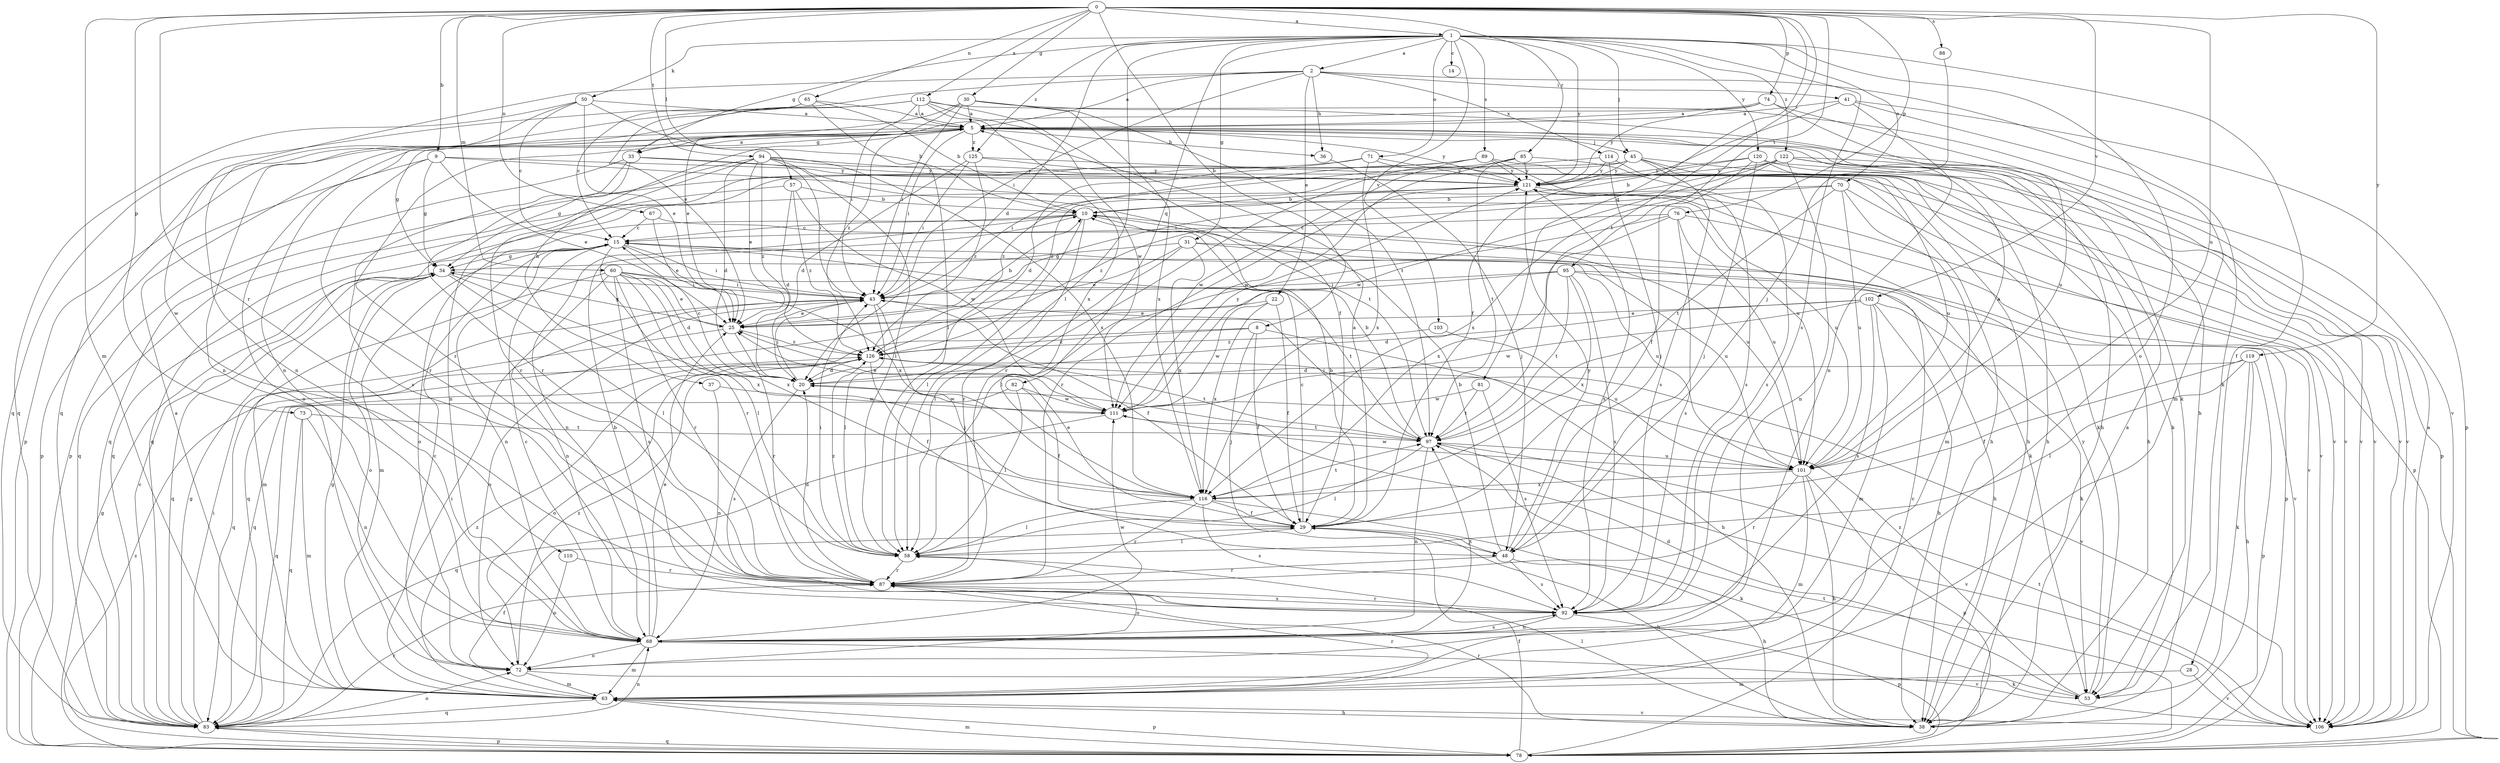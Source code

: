strict digraph  {
0;
1;
2;
5;
8;
9;
10;
14;
15;
20;
22;
25;
28;
29;
30;
31;
33;
34;
36;
37;
38;
41;
43;
45;
48;
50;
53;
57;
58;
60;
63;
65;
67;
68;
70;
71;
72;
73;
74;
76;
78;
81;
82;
83;
85;
87;
88;
89;
92;
94;
95;
97;
101;
102;
103;
106;
110;
111;
112;
114;
116;
119;
120;
121;
122;
125;
126;
0 -> 1  [label=a];
0 -> 8  [label=b];
0 -> 9  [label=b];
0 -> 30  [label=g];
0 -> 57  [label=l];
0 -> 60  [label=m];
0 -> 63  [label=m];
0 -> 65  [label=n];
0 -> 67  [label=n];
0 -> 73  [label=p];
0 -> 74  [label=p];
0 -> 76  [label=p];
0 -> 81  [label=q];
0 -> 85  [label=r];
0 -> 87  [label=r];
0 -> 88  [label=s];
0 -> 94  [label=t];
0 -> 95  [label=t];
0 -> 97  [label=t];
0 -> 101  [label=u];
0 -> 102  [label=v];
0 -> 112  [label=x];
0 -> 119  [label=y];
1 -> 2  [label=a];
1 -> 14  [label=c];
1 -> 20  [label=d];
1 -> 28  [label=f];
1 -> 31  [label=g];
1 -> 33  [label=g];
1 -> 45  [label=j];
1 -> 50  [label=k];
1 -> 58  [label=l];
1 -> 70  [label=o];
1 -> 71  [label=o];
1 -> 72  [label=o];
1 -> 82  [label=q];
1 -> 89  [label=s];
1 -> 92  [label=s];
1 -> 103  [label=v];
1 -> 120  [label=y];
1 -> 121  [label=y];
1 -> 122  [label=z];
1 -> 125  [label=z];
2 -> 5  [label=a];
2 -> 22  [label=e];
2 -> 25  [label=e];
2 -> 36  [label=h];
2 -> 41  [label=i];
2 -> 43  [label=i];
2 -> 53  [label=k];
2 -> 110  [label=w];
2 -> 114  [label=x];
5 -> 33  [label=g];
5 -> 34  [label=g];
5 -> 36  [label=h];
5 -> 37  [label=h];
5 -> 38  [label=h];
5 -> 43  [label=i];
5 -> 45  [label=j];
5 -> 72  [label=o];
5 -> 78  [label=p];
5 -> 87  [label=r];
5 -> 121  [label=y];
5 -> 125  [label=z];
8 -> 29  [label=f];
8 -> 38  [label=h];
8 -> 48  [label=j];
8 -> 83  [label=q];
8 -> 126  [label=z];
9 -> 25  [label=e];
9 -> 34  [label=g];
9 -> 78  [label=p];
9 -> 87  [label=r];
9 -> 101  [label=u];
9 -> 121  [label=y];
10 -> 15  [label=c];
10 -> 53  [label=k];
10 -> 58  [label=l];
10 -> 68  [label=n];
10 -> 72  [label=o];
10 -> 87  [label=r];
15 -> 34  [label=g];
15 -> 43  [label=i];
15 -> 63  [label=m];
15 -> 68  [label=n];
15 -> 87  [label=r];
15 -> 101  [label=u];
15 -> 116  [label=x];
20 -> 15  [label=c];
20 -> 43  [label=i];
20 -> 92  [label=s];
20 -> 111  [label=w];
22 -> 25  [label=e];
22 -> 29  [label=f];
22 -> 111  [label=w];
22 -> 116  [label=x];
25 -> 10  [label=b];
25 -> 34  [label=g];
25 -> 83  [label=q];
25 -> 87  [label=r];
25 -> 126  [label=z];
28 -> 63  [label=m];
28 -> 106  [label=v];
29 -> 5  [label=a];
29 -> 10  [label=b];
29 -> 15  [label=c];
29 -> 25  [label=e];
29 -> 38  [label=h];
29 -> 48  [label=j];
29 -> 58  [label=l];
30 -> 5  [label=a];
30 -> 43  [label=i];
30 -> 53  [label=k];
30 -> 68  [label=n];
30 -> 97  [label=t];
30 -> 116  [label=x];
30 -> 126  [label=z];
31 -> 25  [label=e];
31 -> 34  [label=g];
31 -> 58  [label=l];
31 -> 78  [label=p];
31 -> 101  [label=u];
31 -> 116  [label=x];
33 -> 5  [label=a];
33 -> 78  [label=p];
33 -> 87  [label=r];
33 -> 92  [label=s];
33 -> 97  [label=t];
33 -> 121  [label=y];
34 -> 43  [label=i];
34 -> 58  [label=l];
34 -> 72  [label=o];
34 -> 83  [label=q];
34 -> 116  [label=x];
36 -> 48  [label=j];
37 -> 68  [label=n];
37 -> 111  [label=w];
38 -> 5  [label=a];
38 -> 58  [label=l];
38 -> 87  [label=r];
41 -> 5  [label=a];
41 -> 29  [label=f];
41 -> 63  [label=m];
41 -> 68  [label=n];
41 -> 78  [label=p];
43 -> 25  [label=e];
43 -> 29  [label=f];
43 -> 48  [label=j];
43 -> 58  [label=l];
43 -> 72  [label=o];
45 -> 38  [label=h];
45 -> 43  [label=i];
45 -> 53  [label=k];
45 -> 68  [label=n];
45 -> 92  [label=s];
45 -> 106  [label=v];
45 -> 121  [label=y];
48 -> 10  [label=b];
48 -> 38  [label=h];
48 -> 87  [label=r];
48 -> 92  [label=s];
48 -> 121  [label=y];
50 -> 5  [label=a];
50 -> 10  [label=b];
50 -> 15  [label=c];
50 -> 25  [label=e];
50 -> 68  [label=n];
50 -> 83  [label=q];
53 -> 20  [label=d];
53 -> 121  [label=y];
53 -> 126  [label=z];
57 -> 10  [label=b];
57 -> 20  [label=d];
57 -> 83  [label=q];
57 -> 111  [label=w];
57 -> 126  [label=z];
58 -> 43  [label=i];
58 -> 72  [label=o];
58 -> 87  [label=r];
58 -> 126  [label=z];
60 -> 20  [label=d];
60 -> 25  [label=e];
60 -> 43  [label=i];
60 -> 58  [label=l];
60 -> 63  [label=m];
60 -> 68  [label=n];
60 -> 87  [label=r];
60 -> 92  [label=s];
60 -> 97  [label=t];
60 -> 116  [label=x];
63 -> 5  [label=a];
63 -> 29  [label=f];
63 -> 34  [label=g];
63 -> 38  [label=h];
63 -> 43  [label=i];
63 -> 78  [label=p];
63 -> 83  [label=q];
63 -> 87  [label=r];
63 -> 106  [label=v];
63 -> 126  [label=z];
65 -> 5  [label=a];
65 -> 10  [label=b];
65 -> 15  [label=c];
65 -> 58  [label=l];
65 -> 83  [label=q];
67 -> 15  [label=c];
67 -> 25  [label=e];
67 -> 101  [label=u];
68 -> 10  [label=b];
68 -> 15  [label=c];
68 -> 25  [label=e];
68 -> 63  [label=m];
68 -> 72  [label=o];
68 -> 92  [label=s];
68 -> 97  [label=t];
68 -> 106  [label=v];
68 -> 111  [label=w];
70 -> 10  [label=b];
70 -> 63  [label=m];
70 -> 97  [label=t];
70 -> 101  [label=u];
70 -> 106  [label=v];
70 -> 126  [label=z];
71 -> 20  [label=d];
71 -> 83  [label=q];
71 -> 106  [label=v];
71 -> 116  [label=x];
71 -> 121  [label=y];
72 -> 15  [label=c];
72 -> 53  [label=k];
72 -> 63  [label=m];
72 -> 126  [label=z];
73 -> 63  [label=m];
73 -> 68  [label=n];
73 -> 83  [label=q];
73 -> 97  [label=t];
74 -> 5  [label=a];
74 -> 25  [label=e];
74 -> 38  [label=h];
74 -> 101  [label=u];
74 -> 121  [label=y];
76 -> 15  [label=c];
76 -> 58  [label=l];
76 -> 92  [label=s];
76 -> 101  [label=u];
76 -> 106  [label=v];
76 -> 116  [label=x];
78 -> 15  [label=c];
78 -> 29  [label=f];
78 -> 34  [label=g];
78 -> 63  [label=m];
78 -> 83  [label=q];
78 -> 97  [label=t];
78 -> 126  [label=z];
81 -> 92  [label=s];
81 -> 97  [label=t];
81 -> 111  [label=w];
82 -> 29  [label=f];
82 -> 58  [label=l];
82 -> 83  [label=q];
82 -> 111  [label=w];
83 -> 15  [label=c];
83 -> 34  [label=g];
83 -> 43  [label=i];
83 -> 68  [label=n];
83 -> 72  [label=o];
83 -> 78  [label=p];
83 -> 87  [label=r];
85 -> 87  [label=r];
85 -> 92  [label=s];
85 -> 97  [label=t];
85 -> 111  [label=w];
85 -> 121  [label=y];
87 -> 20  [label=d];
87 -> 92  [label=s];
88 -> 48  [label=j];
89 -> 83  [label=q];
89 -> 92  [label=s];
89 -> 101  [label=u];
89 -> 111  [label=w];
89 -> 121  [label=y];
89 -> 126  [label=z];
92 -> 68  [label=n];
92 -> 78  [label=p];
92 -> 87  [label=r];
94 -> 20  [label=d];
94 -> 25  [label=e];
94 -> 34  [label=g];
94 -> 43  [label=i];
94 -> 58  [label=l];
94 -> 87  [label=r];
94 -> 106  [label=v];
94 -> 116  [label=x];
94 -> 121  [label=y];
94 -> 126  [label=z];
95 -> 38  [label=h];
95 -> 43  [label=i];
95 -> 83  [label=q];
95 -> 92  [label=s];
95 -> 97  [label=t];
95 -> 106  [label=v];
95 -> 116  [label=x];
97 -> 10  [label=b];
97 -> 43  [label=i];
97 -> 58  [label=l];
97 -> 68  [label=n];
97 -> 101  [label=u];
97 -> 106  [label=v];
101 -> 5  [label=a];
101 -> 38  [label=h];
101 -> 63  [label=m];
101 -> 78  [label=p];
101 -> 87  [label=r];
101 -> 111  [label=w];
101 -> 116  [label=x];
102 -> 20  [label=d];
102 -> 25  [label=e];
102 -> 38  [label=h];
102 -> 53  [label=k];
102 -> 63  [label=m];
102 -> 92  [label=s];
102 -> 111  [label=w];
103 -> 101  [label=u];
103 -> 126  [label=z];
106 -> 5  [label=a];
106 -> 97  [label=t];
110 -> 72  [label=o];
110 -> 87  [label=r];
111 -> 25  [label=e];
111 -> 83  [label=q];
111 -> 97  [label=t];
111 -> 121  [label=y];
112 -> 5  [label=a];
112 -> 29  [label=f];
112 -> 43  [label=i];
112 -> 68  [label=n];
112 -> 83  [label=q];
112 -> 106  [label=v];
112 -> 111  [label=w];
112 -> 116  [label=x];
114 -> 48  [label=j];
114 -> 106  [label=v];
114 -> 121  [label=y];
114 -> 126  [label=z];
116 -> 29  [label=f];
116 -> 53  [label=k];
116 -> 58  [label=l];
116 -> 87  [label=r];
116 -> 92  [label=s];
116 -> 97  [label=t];
119 -> 20  [label=d];
119 -> 29  [label=f];
119 -> 38  [label=h];
119 -> 53  [label=k];
119 -> 58  [label=l];
119 -> 78  [label=p];
120 -> 10  [label=b];
120 -> 29  [label=f];
120 -> 38  [label=h];
120 -> 48  [label=j];
120 -> 78  [label=p];
120 -> 106  [label=v];
120 -> 121  [label=y];
121 -> 10  [label=b];
121 -> 78  [label=p];
121 -> 83  [label=q];
121 -> 87  [label=r];
121 -> 92  [label=s];
121 -> 101  [label=u];
122 -> 38  [label=h];
122 -> 43  [label=i];
122 -> 53  [label=k];
122 -> 68  [label=n];
122 -> 106  [label=v];
122 -> 111  [label=w];
122 -> 116  [label=x];
122 -> 121  [label=y];
125 -> 20  [label=d];
125 -> 38  [label=h];
125 -> 43  [label=i];
125 -> 121  [label=y];
125 -> 126  [label=z];
126 -> 20  [label=d];
126 -> 29  [label=f];
126 -> 72  [label=o];
126 -> 97  [label=t];
126 -> 106  [label=v];
}
